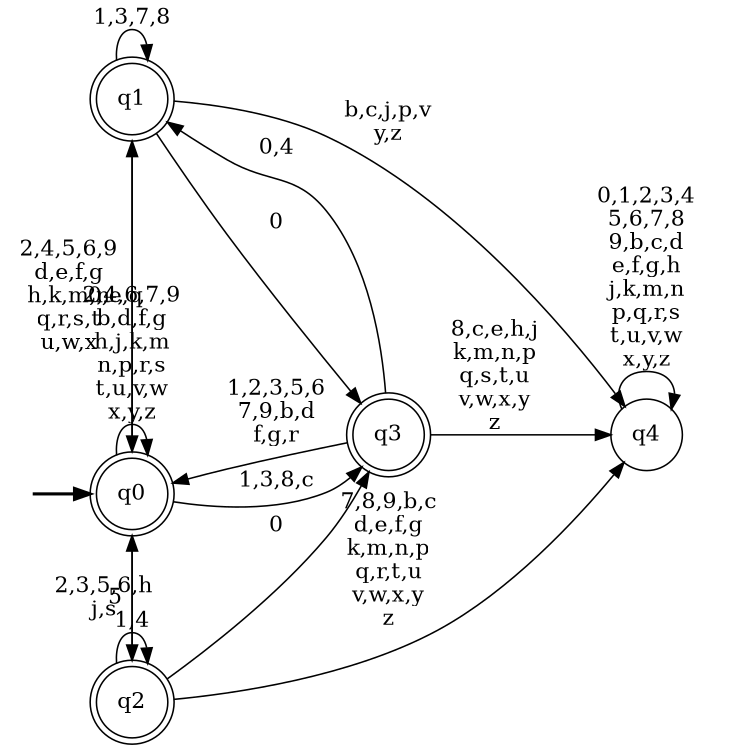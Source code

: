 digraph BlueStar {
__start0 [style = invis, shape = none, label = "", width = 0, height = 0];

rankdir=LR;
size="8,5";

s0 [style="rounded,filled", color="black", fillcolor="white" shape="doublecircle", label="q0"];
s1 [style="rounded,filled", color="black", fillcolor="white" shape="doublecircle", label="q1"];
s2 [style="rounded,filled", color="black", fillcolor="white" shape="doublecircle", label="q2"];
s3 [style="rounded,filled", color="black", fillcolor="white" shape="doublecircle", label="q3"];
s4 [style="filled", color="black", fillcolor="white" shape="circle", label="q4"];
subgraph cluster_main { 
	graph [pad=".75", ranksep="0.15", nodesep="0.15"];
	 style=invis; 
	__start0 -> s0 [penwidth=2];
}
s0 -> s0 [label="2,4,6,7,9\nb,d,f,g\nh,j,k,m\nn,p,r,s\nt,u,v,w\nx,y,z"];
s0 -> s1 [label="0,e,q"];
s0 -> s2 [label="5"];
s0 -> s3 [label="1,3,8,c"];
s1 -> s0 [label="2,4,5,6,9\nd,e,f,g\nh,k,m,n\nq,r,s,t\nu,w,x"];
s1 -> s1 [label="1,3,7,8"];
s1 -> s3 [label="0"];
s1 -> s4 [label="b,c,j,p,v\ny,z"];
s2 -> s0 [label="2,3,5,6,h\nj,s"];
s2 -> s2 [label="1,4"];
s2 -> s3 [label="0"];
s2 -> s4 [label="7,8,9,b,c\nd,e,f,g\nk,m,n,p\nq,r,t,u\nv,w,x,y\nz"];
s3 -> s0 [label="1,2,3,5,6\n7,9,b,d\nf,g,r"];
s3 -> s1 [label="0,4"];
s3 -> s4 [label="8,c,e,h,j\nk,m,n,p\nq,s,t,u\nv,w,x,y\nz"];
s4 -> s4 [label="0,1,2,3,4\n5,6,7,8\n9,b,c,d\ne,f,g,h\nj,k,m,n\np,q,r,s\nt,u,v,w\nx,y,z"];

}